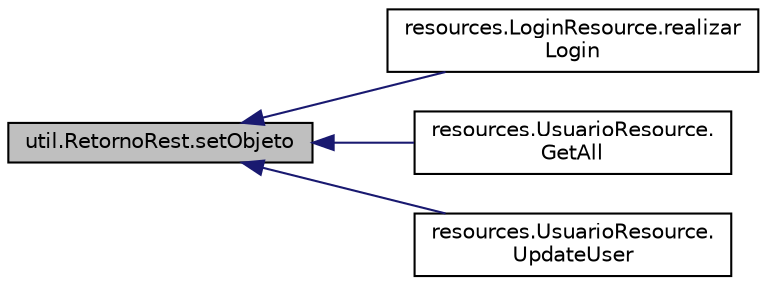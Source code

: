 digraph "util.RetornoRest.setObjeto"
{
  edge [fontname="Helvetica",fontsize="10",labelfontname="Helvetica",labelfontsize="10"];
  node [fontname="Helvetica",fontsize="10",shape=record];
  rankdir="LR";
  Node13 [label="util.RetornoRest.setObjeto",height=0.2,width=0.4,color="black", fillcolor="grey75", style="filled", fontcolor="black"];
  Node13 -> Node14 [dir="back",color="midnightblue",fontsize="10",style="solid",fontname="Helvetica"];
  Node14 [label="resources.LoginResource.realizar\lLogin",height=0.2,width=0.4,color="black", fillcolor="white", style="filled",URL="$classresources_1_1_login_resource.html#a2983ce3e2d7be8670effd487aaeb8907"];
  Node13 -> Node15 [dir="back",color="midnightblue",fontsize="10",style="solid",fontname="Helvetica"];
  Node15 [label="resources.UsuarioResource.\lGetAll",height=0.2,width=0.4,color="black", fillcolor="white", style="filled",URL="$classresources_1_1_usuario_resource.html#a921e30b0f3a658c9d32168afcb6cbf76"];
  Node13 -> Node16 [dir="back",color="midnightblue",fontsize="10",style="solid",fontname="Helvetica"];
  Node16 [label="resources.UsuarioResource.\lUpdateUser",height=0.2,width=0.4,color="black", fillcolor="white", style="filled",URL="$classresources_1_1_usuario_resource.html#ac69671fef719260645b8b70a656f5ebf"];
}
